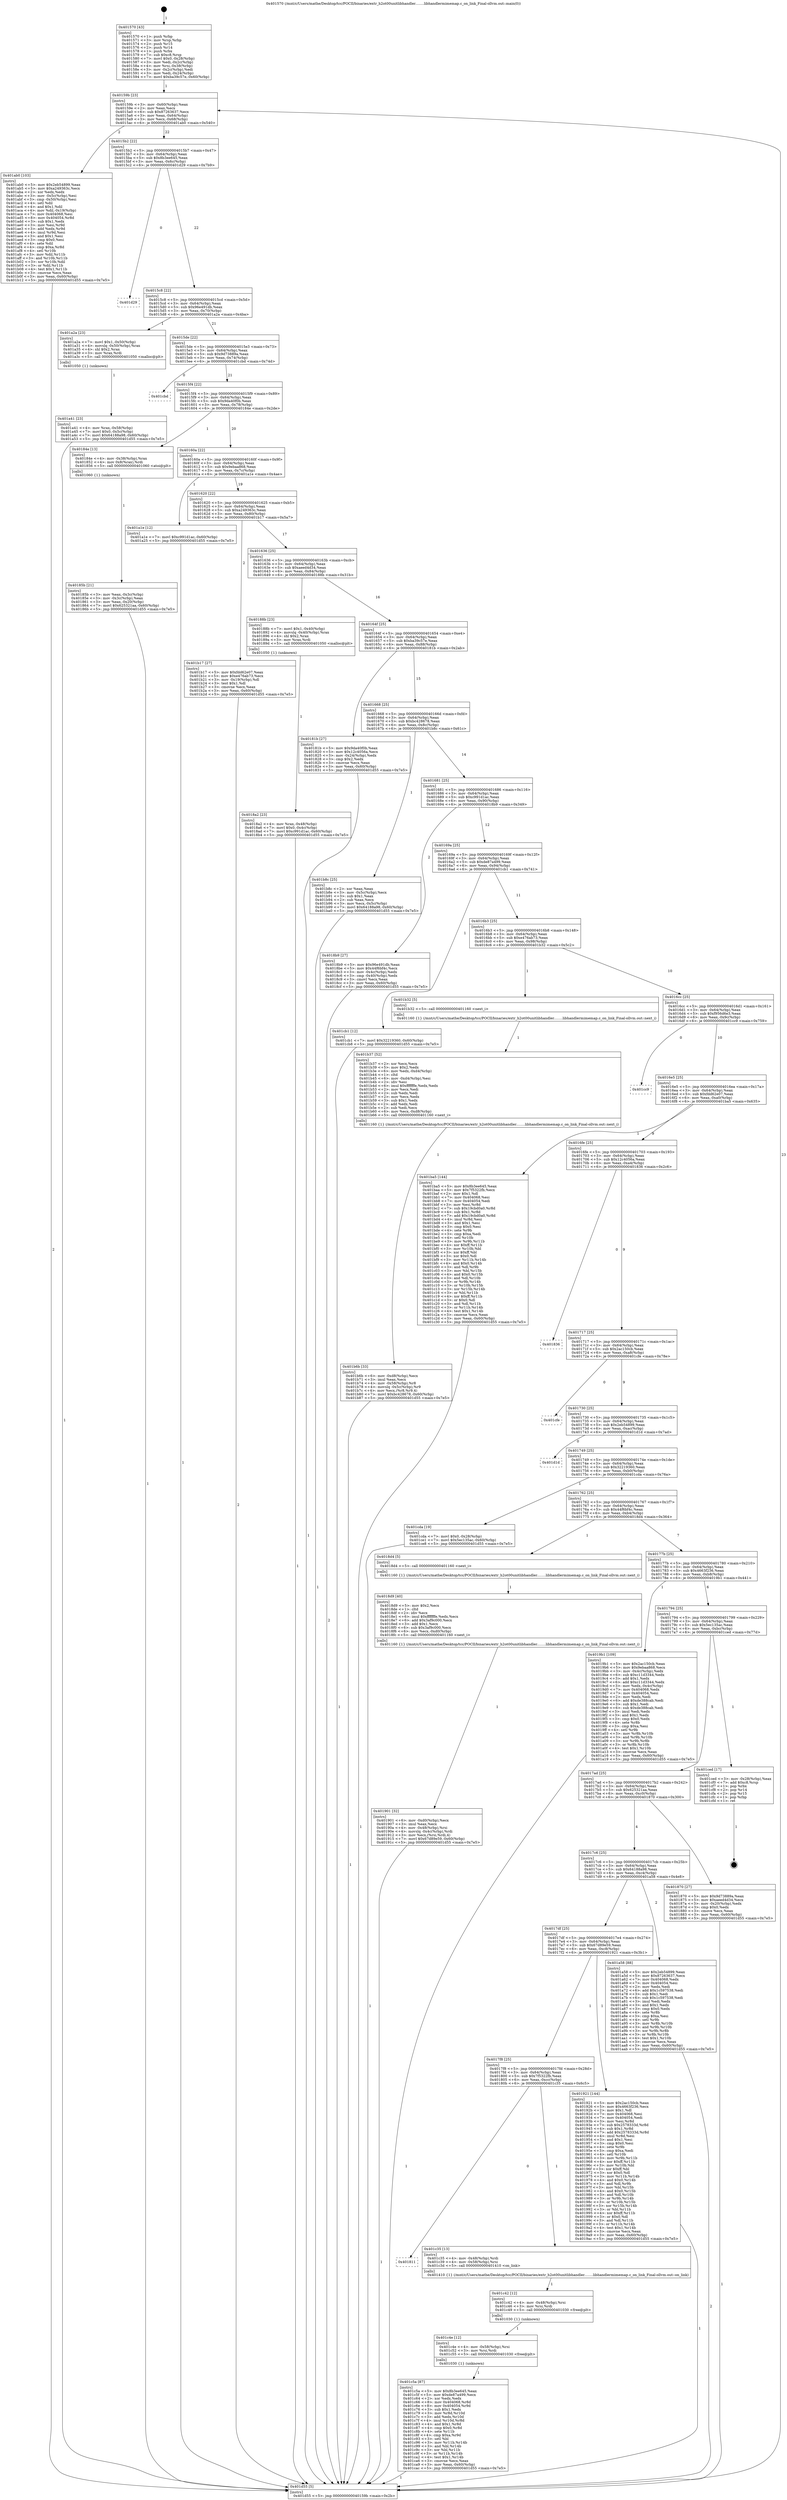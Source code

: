 digraph "0x401570" {
  label = "0x401570 (/mnt/c/Users/mathe/Desktop/tcc/POCII/binaries/extr_h2ot00unitlibhandler........libhandlermimemap.c_on_link_Final-ollvm.out::main(0))"
  labelloc = "t"
  node[shape=record]

  Entry [label="",width=0.3,height=0.3,shape=circle,fillcolor=black,style=filled]
  "0x40159b" [label="{
     0x40159b [23]\l
     | [instrs]\l
     &nbsp;&nbsp;0x40159b \<+3\>: mov -0x60(%rbp),%eax\l
     &nbsp;&nbsp;0x40159e \<+2\>: mov %eax,%ecx\l
     &nbsp;&nbsp;0x4015a0 \<+6\>: sub $0x87263637,%ecx\l
     &nbsp;&nbsp;0x4015a6 \<+3\>: mov %eax,-0x64(%rbp)\l
     &nbsp;&nbsp;0x4015a9 \<+3\>: mov %ecx,-0x68(%rbp)\l
     &nbsp;&nbsp;0x4015ac \<+6\>: je 0000000000401ab0 \<main+0x540\>\l
  }"]
  "0x401ab0" [label="{
     0x401ab0 [103]\l
     | [instrs]\l
     &nbsp;&nbsp;0x401ab0 \<+5\>: mov $0x2eb54899,%eax\l
     &nbsp;&nbsp;0x401ab5 \<+5\>: mov $0xa249363c,%ecx\l
     &nbsp;&nbsp;0x401aba \<+2\>: xor %edx,%edx\l
     &nbsp;&nbsp;0x401abc \<+3\>: mov -0x5c(%rbp),%esi\l
     &nbsp;&nbsp;0x401abf \<+3\>: cmp -0x50(%rbp),%esi\l
     &nbsp;&nbsp;0x401ac2 \<+4\>: setl %dil\l
     &nbsp;&nbsp;0x401ac6 \<+4\>: and $0x1,%dil\l
     &nbsp;&nbsp;0x401aca \<+4\>: mov %dil,-0x19(%rbp)\l
     &nbsp;&nbsp;0x401ace \<+7\>: mov 0x404068,%esi\l
     &nbsp;&nbsp;0x401ad5 \<+8\>: mov 0x404054,%r8d\l
     &nbsp;&nbsp;0x401add \<+3\>: sub $0x1,%edx\l
     &nbsp;&nbsp;0x401ae0 \<+3\>: mov %esi,%r9d\l
     &nbsp;&nbsp;0x401ae3 \<+3\>: add %edx,%r9d\l
     &nbsp;&nbsp;0x401ae6 \<+4\>: imul %r9d,%esi\l
     &nbsp;&nbsp;0x401aea \<+3\>: and $0x1,%esi\l
     &nbsp;&nbsp;0x401aed \<+3\>: cmp $0x0,%esi\l
     &nbsp;&nbsp;0x401af0 \<+4\>: sete %dil\l
     &nbsp;&nbsp;0x401af4 \<+4\>: cmp $0xa,%r8d\l
     &nbsp;&nbsp;0x401af8 \<+4\>: setl %r10b\l
     &nbsp;&nbsp;0x401afc \<+3\>: mov %dil,%r11b\l
     &nbsp;&nbsp;0x401aff \<+3\>: and %r10b,%r11b\l
     &nbsp;&nbsp;0x401b02 \<+3\>: xor %r10b,%dil\l
     &nbsp;&nbsp;0x401b05 \<+3\>: or %dil,%r11b\l
     &nbsp;&nbsp;0x401b08 \<+4\>: test $0x1,%r11b\l
     &nbsp;&nbsp;0x401b0c \<+3\>: cmovne %ecx,%eax\l
     &nbsp;&nbsp;0x401b0f \<+3\>: mov %eax,-0x60(%rbp)\l
     &nbsp;&nbsp;0x401b12 \<+5\>: jmp 0000000000401d55 \<main+0x7e5\>\l
  }"]
  "0x4015b2" [label="{
     0x4015b2 [22]\l
     | [instrs]\l
     &nbsp;&nbsp;0x4015b2 \<+5\>: jmp 00000000004015b7 \<main+0x47\>\l
     &nbsp;&nbsp;0x4015b7 \<+3\>: mov -0x64(%rbp),%eax\l
     &nbsp;&nbsp;0x4015ba \<+5\>: sub $0x8b3ee645,%eax\l
     &nbsp;&nbsp;0x4015bf \<+3\>: mov %eax,-0x6c(%rbp)\l
     &nbsp;&nbsp;0x4015c2 \<+6\>: je 0000000000401d29 \<main+0x7b9\>\l
  }"]
  Exit [label="",width=0.3,height=0.3,shape=circle,fillcolor=black,style=filled,peripheries=2]
  "0x401d29" [label="{
     0x401d29\l
  }", style=dashed]
  "0x4015c8" [label="{
     0x4015c8 [22]\l
     | [instrs]\l
     &nbsp;&nbsp;0x4015c8 \<+5\>: jmp 00000000004015cd \<main+0x5d\>\l
     &nbsp;&nbsp;0x4015cd \<+3\>: mov -0x64(%rbp),%eax\l
     &nbsp;&nbsp;0x4015d0 \<+5\>: sub $0x96e491db,%eax\l
     &nbsp;&nbsp;0x4015d5 \<+3\>: mov %eax,-0x70(%rbp)\l
     &nbsp;&nbsp;0x4015d8 \<+6\>: je 0000000000401a2a \<main+0x4ba\>\l
  }"]
  "0x401c5a" [label="{
     0x401c5a [87]\l
     | [instrs]\l
     &nbsp;&nbsp;0x401c5a \<+5\>: mov $0x8b3ee645,%eax\l
     &nbsp;&nbsp;0x401c5f \<+5\>: mov $0xde87a499,%ecx\l
     &nbsp;&nbsp;0x401c64 \<+2\>: xor %edx,%edx\l
     &nbsp;&nbsp;0x401c66 \<+8\>: mov 0x404068,%r8d\l
     &nbsp;&nbsp;0x401c6e \<+8\>: mov 0x404054,%r9d\l
     &nbsp;&nbsp;0x401c76 \<+3\>: sub $0x1,%edx\l
     &nbsp;&nbsp;0x401c79 \<+3\>: mov %r8d,%r10d\l
     &nbsp;&nbsp;0x401c7c \<+3\>: add %edx,%r10d\l
     &nbsp;&nbsp;0x401c7f \<+4\>: imul %r10d,%r8d\l
     &nbsp;&nbsp;0x401c83 \<+4\>: and $0x1,%r8d\l
     &nbsp;&nbsp;0x401c87 \<+4\>: cmp $0x0,%r8d\l
     &nbsp;&nbsp;0x401c8b \<+4\>: sete %r11b\l
     &nbsp;&nbsp;0x401c8f \<+4\>: cmp $0xa,%r9d\l
     &nbsp;&nbsp;0x401c93 \<+3\>: setl %bl\l
     &nbsp;&nbsp;0x401c96 \<+3\>: mov %r11b,%r14b\l
     &nbsp;&nbsp;0x401c99 \<+3\>: and %bl,%r14b\l
     &nbsp;&nbsp;0x401c9c \<+3\>: xor %bl,%r11b\l
     &nbsp;&nbsp;0x401c9f \<+3\>: or %r11b,%r14b\l
     &nbsp;&nbsp;0x401ca2 \<+4\>: test $0x1,%r14b\l
     &nbsp;&nbsp;0x401ca6 \<+3\>: cmovne %ecx,%eax\l
     &nbsp;&nbsp;0x401ca9 \<+3\>: mov %eax,-0x60(%rbp)\l
     &nbsp;&nbsp;0x401cac \<+5\>: jmp 0000000000401d55 \<main+0x7e5\>\l
  }"]
  "0x401a2a" [label="{
     0x401a2a [23]\l
     | [instrs]\l
     &nbsp;&nbsp;0x401a2a \<+7\>: movl $0x1,-0x50(%rbp)\l
     &nbsp;&nbsp;0x401a31 \<+4\>: movslq -0x50(%rbp),%rax\l
     &nbsp;&nbsp;0x401a35 \<+4\>: shl $0x2,%rax\l
     &nbsp;&nbsp;0x401a39 \<+3\>: mov %rax,%rdi\l
     &nbsp;&nbsp;0x401a3c \<+5\>: call 0000000000401050 \<malloc@plt\>\l
     | [calls]\l
     &nbsp;&nbsp;0x401050 \{1\} (unknown)\l
  }"]
  "0x4015de" [label="{
     0x4015de [22]\l
     | [instrs]\l
     &nbsp;&nbsp;0x4015de \<+5\>: jmp 00000000004015e3 \<main+0x73\>\l
     &nbsp;&nbsp;0x4015e3 \<+3\>: mov -0x64(%rbp),%eax\l
     &nbsp;&nbsp;0x4015e6 \<+5\>: sub $0x9d73889a,%eax\l
     &nbsp;&nbsp;0x4015eb \<+3\>: mov %eax,-0x74(%rbp)\l
     &nbsp;&nbsp;0x4015ee \<+6\>: je 0000000000401cbd \<main+0x74d\>\l
  }"]
  "0x401c4e" [label="{
     0x401c4e [12]\l
     | [instrs]\l
     &nbsp;&nbsp;0x401c4e \<+4\>: mov -0x58(%rbp),%rsi\l
     &nbsp;&nbsp;0x401c52 \<+3\>: mov %rsi,%rdi\l
     &nbsp;&nbsp;0x401c55 \<+5\>: call 0000000000401030 \<free@plt\>\l
     | [calls]\l
     &nbsp;&nbsp;0x401030 \{1\} (unknown)\l
  }"]
  "0x401cbd" [label="{
     0x401cbd\l
  }", style=dashed]
  "0x4015f4" [label="{
     0x4015f4 [22]\l
     | [instrs]\l
     &nbsp;&nbsp;0x4015f4 \<+5\>: jmp 00000000004015f9 \<main+0x89\>\l
     &nbsp;&nbsp;0x4015f9 \<+3\>: mov -0x64(%rbp),%eax\l
     &nbsp;&nbsp;0x4015fc \<+5\>: sub $0x9da40f0b,%eax\l
     &nbsp;&nbsp;0x401601 \<+3\>: mov %eax,-0x78(%rbp)\l
     &nbsp;&nbsp;0x401604 \<+6\>: je 000000000040184e \<main+0x2de\>\l
  }"]
  "0x401c42" [label="{
     0x401c42 [12]\l
     | [instrs]\l
     &nbsp;&nbsp;0x401c42 \<+4\>: mov -0x48(%rbp),%rsi\l
     &nbsp;&nbsp;0x401c46 \<+3\>: mov %rsi,%rdi\l
     &nbsp;&nbsp;0x401c49 \<+5\>: call 0000000000401030 \<free@plt\>\l
     | [calls]\l
     &nbsp;&nbsp;0x401030 \{1\} (unknown)\l
  }"]
  "0x40184e" [label="{
     0x40184e [13]\l
     | [instrs]\l
     &nbsp;&nbsp;0x40184e \<+4\>: mov -0x38(%rbp),%rax\l
     &nbsp;&nbsp;0x401852 \<+4\>: mov 0x8(%rax),%rdi\l
     &nbsp;&nbsp;0x401856 \<+5\>: call 0000000000401060 \<atoi@plt\>\l
     | [calls]\l
     &nbsp;&nbsp;0x401060 \{1\} (unknown)\l
  }"]
  "0x40160a" [label="{
     0x40160a [22]\l
     | [instrs]\l
     &nbsp;&nbsp;0x40160a \<+5\>: jmp 000000000040160f \<main+0x9f\>\l
     &nbsp;&nbsp;0x40160f \<+3\>: mov -0x64(%rbp),%eax\l
     &nbsp;&nbsp;0x401612 \<+5\>: sub $0x9ebaa868,%eax\l
     &nbsp;&nbsp;0x401617 \<+3\>: mov %eax,-0x7c(%rbp)\l
     &nbsp;&nbsp;0x40161a \<+6\>: je 0000000000401a1e \<main+0x4ae\>\l
  }"]
  "0x401811" [label="{
     0x401811\l
  }", style=dashed]
  "0x401a1e" [label="{
     0x401a1e [12]\l
     | [instrs]\l
     &nbsp;&nbsp;0x401a1e \<+7\>: movl $0xc991d1ac,-0x60(%rbp)\l
     &nbsp;&nbsp;0x401a25 \<+5\>: jmp 0000000000401d55 \<main+0x7e5\>\l
  }"]
  "0x401620" [label="{
     0x401620 [22]\l
     | [instrs]\l
     &nbsp;&nbsp;0x401620 \<+5\>: jmp 0000000000401625 \<main+0xb5\>\l
     &nbsp;&nbsp;0x401625 \<+3\>: mov -0x64(%rbp),%eax\l
     &nbsp;&nbsp;0x401628 \<+5\>: sub $0xa249363c,%eax\l
     &nbsp;&nbsp;0x40162d \<+3\>: mov %eax,-0x80(%rbp)\l
     &nbsp;&nbsp;0x401630 \<+6\>: je 0000000000401b17 \<main+0x5a7\>\l
  }"]
  "0x401c35" [label="{
     0x401c35 [13]\l
     | [instrs]\l
     &nbsp;&nbsp;0x401c35 \<+4\>: mov -0x48(%rbp),%rdi\l
     &nbsp;&nbsp;0x401c39 \<+4\>: mov -0x58(%rbp),%rsi\l
     &nbsp;&nbsp;0x401c3d \<+5\>: call 0000000000401410 \<on_link\>\l
     | [calls]\l
     &nbsp;&nbsp;0x401410 \{1\} (/mnt/c/Users/mathe/Desktop/tcc/POCII/binaries/extr_h2ot00unitlibhandler........libhandlermimemap.c_on_link_Final-ollvm.out::on_link)\l
  }"]
  "0x401b17" [label="{
     0x401b17 [27]\l
     | [instrs]\l
     &nbsp;&nbsp;0x401b17 \<+5\>: mov $0xfdd62e07,%eax\l
     &nbsp;&nbsp;0x401b1c \<+5\>: mov $0xe476ab73,%ecx\l
     &nbsp;&nbsp;0x401b21 \<+3\>: mov -0x19(%rbp),%dl\l
     &nbsp;&nbsp;0x401b24 \<+3\>: test $0x1,%dl\l
     &nbsp;&nbsp;0x401b27 \<+3\>: cmovne %ecx,%eax\l
     &nbsp;&nbsp;0x401b2a \<+3\>: mov %eax,-0x60(%rbp)\l
     &nbsp;&nbsp;0x401b2d \<+5\>: jmp 0000000000401d55 \<main+0x7e5\>\l
  }"]
  "0x401636" [label="{
     0x401636 [25]\l
     | [instrs]\l
     &nbsp;&nbsp;0x401636 \<+5\>: jmp 000000000040163b \<main+0xcb\>\l
     &nbsp;&nbsp;0x40163b \<+3\>: mov -0x64(%rbp),%eax\l
     &nbsp;&nbsp;0x40163e \<+5\>: sub $0xaeed4d34,%eax\l
     &nbsp;&nbsp;0x401643 \<+6\>: mov %eax,-0x84(%rbp)\l
     &nbsp;&nbsp;0x401649 \<+6\>: je 000000000040188b \<main+0x31b\>\l
  }"]
  "0x401b6b" [label="{
     0x401b6b [33]\l
     | [instrs]\l
     &nbsp;&nbsp;0x401b6b \<+6\>: mov -0xd8(%rbp),%ecx\l
     &nbsp;&nbsp;0x401b71 \<+3\>: imul %eax,%ecx\l
     &nbsp;&nbsp;0x401b74 \<+4\>: mov -0x58(%rbp),%r8\l
     &nbsp;&nbsp;0x401b78 \<+4\>: movslq -0x5c(%rbp),%r9\l
     &nbsp;&nbsp;0x401b7c \<+4\>: mov %ecx,(%r8,%r9,4)\l
     &nbsp;&nbsp;0x401b80 \<+7\>: movl $0xbc428678,-0x60(%rbp)\l
     &nbsp;&nbsp;0x401b87 \<+5\>: jmp 0000000000401d55 \<main+0x7e5\>\l
  }"]
  "0x40188b" [label="{
     0x40188b [23]\l
     | [instrs]\l
     &nbsp;&nbsp;0x40188b \<+7\>: movl $0x1,-0x40(%rbp)\l
     &nbsp;&nbsp;0x401892 \<+4\>: movslq -0x40(%rbp),%rax\l
     &nbsp;&nbsp;0x401896 \<+4\>: shl $0x2,%rax\l
     &nbsp;&nbsp;0x40189a \<+3\>: mov %rax,%rdi\l
     &nbsp;&nbsp;0x40189d \<+5\>: call 0000000000401050 \<malloc@plt\>\l
     | [calls]\l
     &nbsp;&nbsp;0x401050 \{1\} (unknown)\l
  }"]
  "0x40164f" [label="{
     0x40164f [25]\l
     | [instrs]\l
     &nbsp;&nbsp;0x40164f \<+5\>: jmp 0000000000401654 \<main+0xe4\>\l
     &nbsp;&nbsp;0x401654 \<+3\>: mov -0x64(%rbp),%eax\l
     &nbsp;&nbsp;0x401657 \<+5\>: sub $0xba39c57e,%eax\l
     &nbsp;&nbsp;0x40165c \<+6\>: mov %eax,-0x88(%rbp)\l
     &nbsp;&nbsp;0x401662 \<+6\>: je 000000000040181b \<main+0x2ab\>\l
  }"]
  "0x401b37" [label="{
     0x401b37 [52]\l
     | [instrs]\l
     &nbsp;&nbsp;0x401b37 \<+2\>: xor %ecx,%ecx\l
     &nbsp;&nbsp;0x401b39 \<+5\>: mov $0x2,%edx\l
     &nbsp;&nbsp;0x401b3e \<+6\>: mov %edx,-0xd4(%rbp)\l
     &nbsp;&nbsp;0x401b44 \<+1\>: cltd\l
     &nbsp;&nbsp;0x401b45 \<+6\>: mov -0xd4(%rbp),%esi\l
     &nbsp;&nbsp;0x401b4b \<+2\>: idiv %esi\l
     &nbsp;&nbsp;0x401b4d \<+6\>: imul $0xfffffffe,%edx,%edx\l
     &nbsp;&nbsp;0x401b53 \<+2\>: mov %ecx,%edi\l
     &nbsp;&nbsp;0x401b55 \<+2\>: sub %edx,%edi\l
     &nbsp;&nbsp;0x401b57 \<+2\>: mov %ecx,%edx\l
     &nbsp;&nbsp;0x401b59 \<+3\>: sub $0x1,%edx\l
     &nbsp;&nbsp;0x401b5c \<+2\>: add %edx,%edi\l
     &nbsp;&nbsp;0x401b5e \<+2\>: sub %edi,%ecx\l
     &nbsp;&nbsp;0x401b60 \<+6\>: mov %ecx,-0xd8(%rbp)\l
     &nbsp;&nbsp;0x401b66 \<+5\>: call 0000000000401160 \<next_i\>\l
     | [calls]\l
     &nbsp;&nbsp;0x401160 \{1\} (/mnt/c/Users/mathe/Desktop/tcc/POCII/binaries/extr_h2ot00unitlibhandler........libhandlermimemap.c_on_link_Final-ollvm.out::next_i)\l
  }"]
  "0x40181b" [label="{
     0x40181b [27]\l
     | [instrs]\l
     &nbsp;&nbsp;0x40181b \<+5\>: mov $0x9da40f0b,%eax\l
     &nbsp;&nbsp;0x401820 \<+5\>: mov $0x12c4056a,%ecx\l
     &nbsp;&nbsp;0x401825 \<+3\>: mov -0x24(%rbp),%edx\l
     &nbsp;&nbsp;0x401828 \<+3\>: cmp $0x2,%edx\l
     &nbsp;&nbsp;0x40182b \<+3\>: cmovne %ecx,%eax\l
     &nbsp;&nbsp;0x40182e \<+3\>: mov %eax,-0x60(%rbp)\l
     &nbsp;&nbsp;0x401831 \<+5\>: jmp 0000000000401d55 \<main+0x7e5\>\l
  }"]
  "0x401668" [label="{
     0x401668 [25]\l
     | [instrs]\l
     &nbsp;&nbsp;0x401668 \<+5\>: jmp 000000000040166d \<main+0xfd\>\l
     &nbsp;&nbsp;0x40166d \<+3\>: mov -0x64(%rbp),%eax\l
     &nbsp;&nbsp;0x401670 \<+5\>: sub $0xbc428678,%eax\l
     &nbsp;&nbsp;0x401675 \<+6\>: mov %eax,-0x8c(%rbp)\l
     &nbsp;&nbsp;0x40167b \<+6\>: je 0000000000401b8c \<main+0x61c\>\l
  }"]
  "0x401d55" [label="{
     0x401d55 [5]\l
     | [instrs]\l
     &nbsp;&nbsp;0x401d55 \<+5\>: jmp 000000000040159b \<main+0x2b\>\l
  }"]
  "0x401570" [label="{
     0x401570 [43]\l
     | [instrs]\l
     &nbsp;&nbsp;0x401570 \<+1\>: push %rbp\l
     &nbsp;&nbsp;0x401571 \<+3\>: mov %rsp,%rbp\l
     &nbsp;&nbsp;0x401574 \<+2\>: push %r15\l
     &nbsp;&nbsp;0x401576 \<+2\>: push %r14\l
     &nbsp;&nbsp;0x401578 \<+1\>: push %rbx\l
     &nbsp;&nbsp;0x401579 \<+7\>: sub $0xc8,%rsp\l
     &nbsp;&nbsp;0x401580 \<+7\>: movl $0x0,-0x28(%rbp)\l
     &nbsp;&nbsp;0x401587 \<+3\>: mov %edi,-0x2c(%rbp)\l
     &nbsp;&nbsp;0x40158a \<+4\>: mov %rsi,-0x38(%rbp)\l
     &nbsp;&nbsp;0x40158e \<+3\>: mov -0x2c(%rbp),%edi\l
     &nbsp;&nbsp;0x401591 \<+3\>: mov %edi,-0x24(%rbp)\l
     &nbsp;&nbsp;0x401594 \<+7\>: movl $0xba39c57e,-0x60(%rbp)\l
  }"]
  "0x40185b" [label="{
     0x40185b [21]\l
     | [instrs]\l
     &nbsp;&nbsp;0x40185b \<+3\>: mov %eax,-0x3c(%rbp)\l
     &nbsp;&nbsp;0x40185e \<+3\>: mov -0x3c(%rbp),%eax\l
     &nbsp;&nbsp;0x401861 \<+3\>: mov %eax,-0x20(%rbp)\l
     &nbsp;&nbsp;0x401864 \<+7\>: movl $0x625321aa,-0x60(%rbp)\l
     &nbsp;&nbsp;0x40186b \<+5\>: jmp 0000000000401d55 \<main+0x7e5\>\l
  }"]
  "0x401a41" [label="{
     0x401a41 [23]\l
     | [instrs]\l
     &nbsp;&nbsp;0x401a41 \<+4\>: mov %rax,-0x58(%rbp)\l
     &nbsp;&nbsp;0x401a45 \<+7\>: movl $0x0,-0x5c(%rbp)\l
     &nbsp;&nbsp;0x401a4c \<+7\>: movl $0x64188a98,-0x60(%rbp)\l
     &nbsp;&nbsp;0x401a53 \<+5\>: jmp 0000000000401d55 \<main+0x7e5\>\l
  }"]
  "0x401b8c" [label="{
     0x401b8c [25]\l
     | [instrs]\l
     &nbsp;&nbsp;0x401b8c \<+2\>: xor %eax,%eax\l
     &nbsp;&nbsp;0x401b8e \<+3\>: mov -0x5c(%rbp),%ecx\l
     &nbsp;&nbsp;0x401b91 \<+3\>: sub $0x1,%eax\l
     &nbsp;&nbsp;0x401b94 \<+2\>: sub %eax,%ecx\l
     &nbsp;&nbsp;0x401b96 \<+3\>: mov %ecx,-0x5c(%rbp)\l
     &nbsp;&nbsp;0x401b99 \<+7\>: movl $0x64188a98,-0x60(%rbp)\l
     &nbsp;&nbsp;0x401ba0 \<+5\>: jmp 0000000000401d55 \<main+0x7e5\>\l
  }"]
  "0x401681" [label="{
     0x401681 [25]\l
     | [instrs]\l
     &nbsp;&nbsp;0x401681 \<+5\>: jmp 0000000000401686 \<main+0x116\>\l
     &nbsp;&nbsp;0x401686 \<+3\>: mov -0x64(%rbp),%eax\l
     &nbsp;&nbsp;0x401689 \<+5\>: sub $0xc991d1ac,%eax\l
     &nbsp;&nbsp;0x40168e \<+6\>: mov %eax,-0x90(%rbp)\l
     &nbsp;&nbsp;0x401694 \<+6\>: je 00000000004018b9 \<main+0x349\>\l
  }"]
  "0x4017f8" [label="{
     0x4017f8 [25]\l
     | [instrs]\l
     &nbsp;&nbsp;0x4017f8 \<+5\>: jmp 00000000004017fd \<main+0x28d\>\l
     &nbsp;&nbsp;0x4017fd \<+3\>: mov -0x64(%rbp),%eax\l
     &nbsp;&nbsp;0x401800 \<+5\>: sub $0x7f5322fb,%eax\l
     &nbsp;&nbsp;0x401805 \<+6\>: mov %eax,-0xcc(%rbp)\l
     &nbsp;&nbsp;0x40180b \<+6\>: je 0000000000401c35 \<main+0x6c5\>\l
  }"]
  "0x4018b9" [label="{
     0x4018b9 [27]\l
     | [instrs]\l
     &nbsp;&nbsp;0x4018b9 \<+5\>: mov $0x96e491db,%eax\l
     &nbsp;&nbsp;0x4018be \<+5\>: mov $0x44f6bf4c,%ecx\l
     &nbsp;&nbsp;0x4018c3 \<+3\>: mov -0x4c(%rbp),%edx\l
     &nbsp;&nbsp;0x4018c6 \<+3\>: cmp -0x40(%rbp),%edx\l
     &nbsp;&nbsp;0x4018c9 \<+3\>: cmovl %ecx,%eax\l
     &nbsp;&nbsp;0x4018cc \<+3\>: mov %eax,-0x60(%rbp)\l
     &nbsp;&nbsp;0x4018cf \<+5\>: jmp 0000000000401d55 \<main+0x7e5\>\l
  }"]
  "0x40169a" [label="{
     0x40169a [25]\l
     | [instrs]\l
     &nbsp;&nbsp;0x40169a \<+5\>: jmp 000000000040169f \<main+0x12f\>\l
     &nbsp;&nbsp;0x40169f \<+3\>: mov -0x64(%rbp),%eax\l
     &nbsp;&nbsp;0x4016a2 \<+5\>: sub $0xde87a499,%eax\l
     &nbsp;&nbsp;0x4016a7 \<+6\>: mov %eax,-0x94(%rbp)\l
     &nbsp;&nbsp;0x4016ad \<+6\>: je 0000000000401cb1 \<main+0x741\>\l
  }"]
  "0x401921" [label="{
     0x401921 [144]\l
     | [instrs]\l
     &nbsp;&nbsp;0x401921 \<+5\>: mov $0x2ac150cb,%eax\l
     &nbsp;&nbsp;0x401926 \<+5\>: mov $0x4663f236,%ecx\l
     &nbsp;&nbsp;0x40192b \<+2\>: mov $0x1,%dl\l
     &nbsp;&nbsp;0x40192d \<+7\>: mov 0x404068,%esi\l
     &nbsp;&nbsp;0x401934 \<+7\>: mov 0x404054,%edi\l
     &nbsp;&nbsp;0x40193b \<+3\>: mov %esi,%r8d\l
     &nbsp;&nbsp;0x40193e \<+7\>: sub $0x2578333d,%r8d\l
     &nbsp;&nbsp;0x401945 \<+4\>: sub $0x1,%r8d\l
     &nbsp;&nbsp;0x401949 \<+7\>: add $0x2578333d,%r8d\l
     &nbsp;&nbsp;0x401950 \<+4\>: imul %r8d,%esi\l
     &nbsp;&nbsp;0x401954 \<+3\>: and $0x1,%esi\l
     &nbsp;&nbsp;0x401957 \<+3\>: cmp $0x0,%esi\l
     &nbsp;&nbsp;0x40195a \<+4\>: sete %r9b\l
     &nbsp;&nbsp;0x40195e \<+3\>: cmp $0xa,%edi\l
     &nbsp;&nbsp;0x401961 \<+4\>: setl %r10b\l
     &nbsp;&nbsp;0x401965 \<+3\>: mov %r9b,%r11b\l
     &nbsp;&nbsp;0x401968 \<+4\>: xor $0xff,%r11b\l
     &nbsp;&nbsp;0x40196c \<+3\>: mov %r10b,%bl\l
     &nbsp;&nbsp;0x40196f \<+3\>: xor $0xff,%bl\l
     &nbsp;&nbsp;0x401972 \<+3\>: xor $0x0,%dl\l
     &nbsp;&nbsp;0x401975 \<+3\>: mov %r11b,%r14b\l
     &nbsp;&nbsp;0x401978 \<+4\>: and $0x0,%r14b\l
     &nbsp;&nbsp;0x40197c \<+3\>: and %dl,%r9b\l
     &nbsp;&nbsp;0x40197f \<+3\>: mov %bl,%r15b\l
     &nbsp;&nbsp;0x401982 \<+4\>: and $0x0,%r15b\l
     &nbsp;&nbsp;0x401986 \<+3\>: and %dl,%r10b\l
     &nbsp;&nbsp;0x401989 \<+3\>: or %r9b,%r14b\l
     &nbsp;&nbsp;0x40198c \<+3\>: or %r10b,%r15b\l
     &nbsp;&nbsp;0x40198f \<+3\>: xor %r15b,%r14b\l
     &nbsp;&nbsp;0x401992 \<+3\>: or %bl,%r11b\l
     &nbsp;&nbsp;0x401995 \<+4\>: xor $0xff,%r11b\l
     &nbsp;&nbsp;0x401999 \<+3\>: or $0x0,%dl\l
     &nbsp;&nbsp;0x40199c \<+3\>: and %dl,%r11b\l
     &nbsp;&nbsp;0x40199f \<+3\>: or %r11b,%r14b\l
     &nbsp;&nbsp;0x4019a2 \<+4\>: test $0x1,%r14b\l
     &nbsp;&nbsp;0x4019a6 \<+3\>: cmovne %ecx,%eax\l
     &nbsp;&nbsp;0x4019a9 \<+3\>: mov %eax,-0x60(%rbp)\l
     &nbsp;&nbsp;0x4019ac \<+5\>: jmp 0000000000401d55 \<main+0x7e5\>\l
  }"]
  "0x401cb1" [label="{
     0x401cb1 [12]\l
     | [instrs]\l
     &nbsp;&nbsp;0x401cb1 \<+7\>: movl $0x32219360,-0x60(%rbp)\l
     &nbsp;&nbsp;0x401cb8 \<+5\>: jmp 0000000000401d55 \<main+0x7e5\>\l
  }"]
  "0x4016b3" [label="{
     0x4016b3 [25]\l
     | [instrs]\l
     &nbsp;&nbsp;0x4016b3 \<+5\>: jmp 00000000004016b8 \<main+0x148\>\l
     &nbsp;&nbsp;0x4016b8 \<+3\>: mov -0x64(%rbp),%eax\l
     &nbsp;&nbsp;0x4016bb \<+5\>: sub $0xe476ab73,%eax\l
     &nbsp;&nbsp;0x4016c0 \<+6\>: mov %eax,-0x98(%rbp)\l
     &nbsp;&nbsp;0x4016c6 \<+6\>: je 0000000000401b32 \<main+0x5c2\>\l
  }"]
  "0x4017df" [label="{
     0x4017df [25]\l
     | [instrs]\l
     &nbsp;&nbsp;0x4017df \<+5\>: jmp 00000000004017e4 \<main+0x274\>\l
     &nbsp;&nbsp;0x4017e4 \<+3\>: mov -0x64(%rbp),%eax\l
     &nbsp;&nbsp;0x4017e7 \<+5\>: sub $0x67d89e59,%eax\l
     &nbsp;&nbsp;0x4017ec \<+6\>: mov %eax,-0xc8(%rbp)\l
     &nbsp;&nbsp;0x4017f2 \<+6\>: je 0000000000401921 \<main+0x3b1\>\l
  }"]
  "0x401b32" [label="{
     0x401b32 [5]\l
     | [instrs]\l
     &nbsp;&nbsp;0x401b32 \<+5\>: call 0000000000401160 \<next_i\>\l
     | [calls]\l
     &nbsp;&nbsp;0x401160 \{1\} (/mnt/c/Users/mathe/Desktop/tcc/POCII/binaries/extr_h2ot00unitlibhandler........libhandlermimemap.c_on_link_Final-ollvm.out::next_i)\l
  }"]
  "0x4016cc" [label="{
     0x4016cc [25]\l
     | [instrs]\l
     &nbsp;&nbsp;0x4016cc \<+5\>: jmp 00000000004016d1 \<main+0x161\>\l
     &nbsp;&nbsp;0x4016d1 \<+3\>: mov -0x64(%rbp),%eax\l
     &nbsp;&nbsp;0x4016d4 \<+5\>: sub $0xf956d6e3,%eax\l
     &nbsp;&nbsp;0x4016d9 \<+6\>: mov %eax,-0x9c(%rbp)\l
     &nbsp;&nbsp;0x4016df \<+6\>: je 0000000000401cc9 \<main+0x759\>\l
  }"]
  "0x401a58" [label="{
     0x401a58 [88]\l
     | [instrs]\l
     &nbsp;&nbsp;0x401a58 \<+5\>: mov $0x2eb54899,%eax\l
     &nbsp;&nbsp;0x401a5d \<+5\>: mov $0x87263637,%ecx\l
     &nbsp;&nbsp;0x401a62 \<+7\>: mov 0x404068,%edx\l
     &nbsp;&nbsp;0x401a69 \<+7\>: mov 0x404054,%esi\l
     &nbsp;&nbsp;0x401a70 \<+2\>: mov %edx,%edi\l
     &nbsp;&nbsp;0x401a72 \<+6\>: add $0x1c597538,%edi\l
     &nbsp;&nbsp;0x401a78 \<+3\>: sub $0x1,%edi\l
     &nbsp;&nbsp;0x401a7b \<+6\>: sub $0x1c597538,%edi\l
     &nbsp;&nbsp;0x401a81 \<+3\>: imul %edi,%edx\l
     &nbsp;&nbsp;0x401a84 \<+3\>: and $0x1,%edx\l
     &nbsp;&nbsp;0x401a87 \<+3\>: cmp $0x0,%edx\l
     &nbsp;&nbsp;0x401a8a \<+4\>: sete %r8b\l
     &nbsp;&nbsp;0x401a8e \<+3\>: cmp $0xa,%esi\l
     &nbsp;&nbsp;0x401a91 \<+4\>: setl %r9b\l
     &nbsp;&nbsp;0x401a95 \<+3\>: mov %r8b,%r10b\l
     &nbsp;&nbsp;0x401a98 \<+3\>: and %r9b,%r10b\l
     &nbsp;&nbsp;0x401a9b \<+3\>: xor %r9b,%r8b\l
     &nbsp;&nbsp;0x401a9e \<+3\>: or %r8b,%r10b\l
     &nbsp;&nbsp;0x401aa1 \<+4\>: test $0x1,%r10b\l
     &nbsp;&nbsp;0x401aa5 \<+3\>: cmovne %ecx,%eax\l
     &nbsp;&nbsp;0x401aa8 \<+3\>: mov %eax,-0x60(%rbp)\l
     &nbsp;&nbsp;0x401aab \<+5\>: jmp 0000000000401d55 \<main+0x7e5\>\l
  }"]
  "0x401cc9" [label="{
     0x401cc9\l
  }", style=dashed]
  "0x4016e5" [label="{
     0x4016e5 [25]\l
     | [instrs]\l
     &nbsp;&nbsp;0x4016e5 \<+5\>: jmp 00000000004016ea \<main+0x17a\>\l
     &nbsp;&nbsp;0x4016ea \<+3\>: mov -0x64(%rbp),%eax\l
     &nbsp;&nbsp;0x4016ed \<+5\>: sub $0xfdd62e07,%eax\l
     &nbsp;&nbsp;0x4016f2 \<+6\>: mov %eax,-0xa0(%rbp)\l
     &nbsp;&nbsp;0x4016f8 \<+6\>: je 0000000000401ba5 \<main+0x635\>\l
  }"]
  "0x401901" [label="{
     0x401901 [32]\l
     | [instrs]\l
     &nbsp;&nbsp;0x401901 \<+6\>: mov -0xd0(%rbp),%ecx\l
     &nbsp;&nbsp;0x401907 \<+3\>: imul %eax,%ecx\l
     &nbsp;&nbsp;0x40190a \<+4\>: mov -0x48(%rbp),%rsi\l
     &nbsp;&nbsp;0x40190e \<+4\>: movslq -0x4c(%rbp),%rdi\l
     &nbsp;&nbsp;0x401912 \<+3\>: mov %ecx,(%rsi,%rdi,4)\l
     &nbsp;&nbsp;0x401915 \<+7\>: movl $0x67d89e59,-0x60(%rbp)\l
     &nbsp;&nbsp;0x40191c \<+5\>: jmp 0000000000401d55 \<main+0x7e5\>\l
  }"]
  "0x401ba5" [label="{
     0x401ba5 [144]\l
     | [instrs]\l
     &nbsp;&nbsp;0x401ba5 \<+5\>: mov $0x8b3ee645,%eax\l
     &nbsp;&nbsp;0x401baa \<+5\>: mov $0x7f5322fb,%ecx\l
     &nbsp;&nbsp;0x401baf \<+2\>: mov $0x1,%dl\l
     &nbsp;&nbsp;0x401bb1 \<+7\>: mov 0x404068,%esi\l
     &nbsp;&nbsp;0x401bb8 \<+7\>: mov 0x404054,%edi\l
     &nbsp;&nbsp;0x401bbf \<+3\>: mov %esi,%r8d\l
     &nbsp;&nbsp;0x401bc2 \<+7\>: sub $0x19cbd0a0,%r8d\l
     &nbsp;&nbsp;0x401bc9 \<+4\>: sub $0x1,%r8d\l
     &nbsp;&nbsp;0x401bcd \<+7\>: add $0x19cbd0a0,%r8d\l
     &nbsp;&nbsp;0x401bd4 \<+4\>: imul %r8d,%esi\l
     &nbsp;&nbsp;0x401bd8 \<+3\>: and $0x1,%esi\l
     &nbsp;&nbsp;0x401bdb \<+3\>: cmp $0x0,%esi\l
     &nbsp;&nbsp;0x401bde \<+4\>: sete %r9b\l
     &nbsp;&nbsp;0x401be2 \<+3\>: cmp $0xa,%edi\l
     &nbsp;&nbsp;0x401be5 \<+4\>: setl %r10b\l
     &nbsp;&nbsp;0x401be9 \<+3\>: mov %r9b,%r11b\l
     &nbsp;&nbsp;0x401bec \<+4\>: xor $0xff,%r11b\l
     &nbsp;&nbsp;0x401bf0 \<+3\>: mov %r10b,%bl\l
     &nbsp;&nbsp;0x401bf3 \<+3\>: xor $0xff,%bl\l
     &nbsp;&nbsp;0x401bf6 \<+3\>: xor $0x0,%dl\l
     &nbsp;&nbsp;0x401bf9 \<+3\>: mov %r11b,%r14b\l
     &nbsp;&nbsp;0x401bfc \<+4\>: and $0x0,%r14b\l
     &nbsp;&nbsp;0x401c00 \<+3\>: and %dl,%r9b\l
     &nbsp;&nbsp;0x401c03 \<+3\>: mov %bl,%r15b\l
     &nbsp;&nbsp;0x401c06 \<+4\>: and $0x0,%r15b\l
     &nbsp;&nbsp;0x401c0a \<+3\>: and %dl,%r10b\l
     &nbsp;&nbsp;0x401c0d \<+3\>: or %r9b,%r14b\l
     &nbsp;&nbsp;0x401c10 \<+3\>: or %r10b,%r15b\l
     &nbsp;&nbsp;0x401c13 \<+3\>: xor %r15b,%r14b\l
     &nbsp;&nbsp;0x401c16 \<+3\>: or %bl,%r11b\l
     &nbsp;&nbsp;0x401c19 \<+4\>: xor $0xff,%r11b\l
     &nbsp;&nbsp;0x401c1d \<+3\>: or $0x0,%dl\l
     &nbsp;&nbsp;0x401c20 \<+3\>: and %dl,%r11b\l
     &nbsp;&nbsp;0x401c23 \<+3\>: or %r11b,%r14b\l
     &nbsp;&nbsp;0x401c26 \<+4\>: test $0x1,%r14b\l
     &nbsp;&nbsp;0x401c2a \<+3\>: cmovne %ecx,%eax\l
     &nbsp;&nbsp;0x401c2d \<+3\>: mov %eax,-0x60(%rbp)\l
     &nbsp;&nbsp;0x401c30 \<+5\>: jmp 0000000000401d55 \<main+0x7e5\>\l
  }"]
  "0x4016fe" [label="{
     0x4016fe [25]\l
     | [instrs]\l
     &nbsp;&nbsp;0x4016fe \<+5\>: jmp 0000000000401703 \<main+0x193\>\l
     &nbsp;&nbsp;0x401703 \<+3\>: mov -0x64(%rbp),%eax\l
     &nbsp;&nbsp;0x401706 \<+5\>: sub $0x12c4056a,%eax\l
     &nbsp;&nbsp;0x40170b \<+6\>: mov %eax,-0xa4(%rbp)\l
     &nbsp;&nbsp;0x401711 \<+6\>: je 0000000000401836 \<main+0x2c6\>\l
  }"]
  "0x4018d9" [label="{
     0x4018d9 [40]\l
     | [instrs]\l
     &nbsp;&nbsp;0x4018d9 \<+5\>: mov $0x2,%ecx\l
     &nbsp;&nbsp;0x4018de \<+1\>: cltd\l
     &nbsp;&nbsp;0x4018df \<+2\>: idiv %ecx\l
     &nbsp;&nbsp;0x4018e1 \<+6\>: imul $0xfffffffe,%edx,%ecx\l
     &nbsp;&nbsp;0x4018e7 \<+6\>: add $0x3af9c000,%ecx\l
     &nbsp;&nbsp;0x4018ed \<+3\>: add $0x1,%ecx\l
     &nbsp;&nbsp;0x4018f0 \<+6\>: sub $0x3af9c000,%ecx\l
     &nbsp;&nbsp;0x4018f6 \<+6\>: mov %ecx,-0xd0(%rbp)\l
     &nbsp;&nbsp;0x4018fc \<+5\>: call 0000000000401160 \<next_i\>\l
     | [calls]\l
     &nbsp;&nbsp;0x401160 \{1\} (/mnt/c/Users/mathe/Desktop/tcc/POCII/binaries/extr_h2ot00unitlibhandler........libhandlermimemap.c_on_link_Final-ollvm.out::next_i)\l
  }"]
  "0x401836" [label="{
     0x401836\l
  }", style=dashed]
  "0x401717" [label="{
     0x401717 [25]\l
     | [instrs]\l
     &nbsp;&nbsp;0x401717 \<+5\>: jmp 000000000040171c \<main+0x1ac\>\l
     &nbsp;&nbsp;0x40171c \<+3\>: mov -0x64(%rbp),%eax\l
     &nbsp;&nbsp;0x40171f \<+5\>: sub $0x2ac150cb,%eax\l
     &nbsp;&nbsp;0x401724 \<+6\>: mov %eax,-0xa8(%rbp)\l
     &nbsp;&nbsp;0x40172a \<+6\>: je 0000000000401cfe \<main+0x78e\>\l
  }"]
  "0x4018a2" [label="{
     0x4018a2 [23]\l
     | [instrs]\l
     &nbsp;&nbsp;0x4018a2 \<+4\>: mov %rax,-0x48(%rbp)\l
     &nbsp;&nbsp;0x4018a6 \<+7\>: movl $0x0,-0x4c(%rbp)\l
     &nbsp;&nbsp;0x4018ad \<+7\>: movl $0xc991d1ac,-0x60(%rbp)\l
     &nbsp;&nbsp;0x4018b4 \<+5\>: jmp 0000000000401d55 \<main+0x7e5\>\l
  }"]
  "0x401cfe" [label="{
     0x401cfe\l
  }", style=dashed]
  "0x401730" [label="{
     0x401730 [25]\l
     | [instrs]\l
     &nbsp;&nbsp;0x401730 \<+5\>: jmp 0000000000401735 \<main+0x1c5\>\l
     &nbsp;&nbsp;0x401735 \<+3\>: mov -0x64(%rbp),%eax\l
     &nbsp;&nbsp;0x401738 \<+5\>: sub $0x2eb54899,%eax\l
     &nbsp;&nbsp;0x40173d \<+6\>: mov %eax,-0xac(%rbp)\l
     &nbsp;&nbsp;0x401743 \<+6\>: je 0000000000401d1d \<main+0x7ad\>\l
  }"]
  "0x4017c6" [label="{
     0x4017c6 [25]\l
     | [instrs]\l
     &nbsp;&nbsp;0x4017c6 \<+5\>: jmp 00000000004017cb \<main+0x25b\>\l
     &nbsp;&nbsp;0x4017cb \<+3\>: mov -0x64(%rbp),%eax\l
     &nbsp;&nbsp;0x4017ce \<+5\>: sub $0x64188a98,%eax\l
     &nbsp;&nbsp;0x4017d3 \<+6\>: mov %eax,-0xc4(%rbp)\l
     &nbsp;&nbsp;0x4017d9 \<+6\>: je 0000000000401a58 \<main+0x4e8\>\l
  }"]
  "0x401d1d" [label="{
     0x401d1d\l
  }", style=dashed]
  "0x401749" [label="{
     0x401749 [25]\l
     | [instrs]\l
     &nbsp;&nbsp;0x401749 \<+5\>: jmp 000000000040174e \<main+0x1de\>\l
     &nbsp;&nbsp;0x40174e \<+3\>: mov -0x64(%rbp),%eax\l
     &nbsp;&nbsp;0x401751 \<+5\>: sub $0x32219360,%eax\l
     &nbsp;&nbsp;0x401756 \<+6\>: mov %eax,-0xb0(%rbp)\l
     &nbsp;&nbsp;0x40175c \<+6\>: je 0000000000401cda \<main+0x76a\>\l
  }"]
  "0x401870" [label="{
     0x401870 [27]\l
     | [instrs]\l
     &nbsp;&nbsp;0x401870 \<+5\>: mov $0x9d73889a,%eax\l
     &nbsp;&nbsp;0x401875 \<+5\>: mov $0xaeed4d34,%ecx\l
     &nbsp;&nbsp;0x40187a \<+3\>: mov -0x20(%rbp),%edx\l
     &nbsp;&nbsp;0x40187d \<+3\>: cmp $0x0,%edx\l
     &nbsp;&nbsp;0x401880 \<+3\>: cmove %ecx,%eax\l
     &nbsp;&nbsp;0x401883 \<+3\>: mov %eax,-0x60(%rbp)\l
     &nbsp;&nbsp;0x401886 \<+5\>: jmp 0000000000401d55 \<main+0x7e5\>\l
  }"]
  "0x401cda" [label="{
     0x401cda [19]\l
     | [instrs]\l
     &nbsp;&nbsp;0x401cda \<+7\>: movl $0x0,-0x28(%rbp)\l
     &nbsp;&nbsp;0x401ce1 \<+7\>: movl $0x5ec135ac,-0x60(%rbp)\l
     &nbsp;&nbsp;0x401ce8 \<+5\>: jmp 0000000000401d55 \<main+0x7e5\>\l
  }"]
  "0x401762" [label="{
     0x401762 [25]\l
     | [instrs]\l
     &nbsp;&nbsp;0x401762 \<+5\>: jmp 0000000000401767 \<main+0x1f7\>\l
     &nbsp;&nbsp;0x401767 \<+3\>: mov -0x64(%rbp),%eax\l
     &nbsp;&nbsp;0x40176a \<+5\>: sub $0x44f6bf4c,%eax\l
     &nbsp;&nbsp;0x40176f \<+6\>: mov %eax,-0xb4(%rbp)\l
     &nbsp;&nbsp;0x401775 \<+6\>: je 00000000004018d4 \<main+0x364\>\l
  }"]
  "0x4017ad" [label="{
     0x4017ad [25]\l
     | [instrs]\l
     &nbsp;&nbsp;0x4017ad \<+5\>: jmp 00000000004017b2 \<main+0x242\>\l
     &nbsp;&nbsp;0x4017b2 \<+3\>: mov -0x64(%rbp),%eax\l
     &nbsp;&nbsp;0x4017b5 \<+5\>: sub $0x625321aa,%eax\l
     &nbsp;&nbsp;0x4017ba \<+6\>: mov %eax,-0xc0(%rbp)\l
     &nbsp;&nbsp;0x4017c0 \<+6\>: je 0000000000401870 \<main+0x300\>\l
  }"]
  "0x4018d4" [label="{
     0x4018d4 [5]\l
     | [instrs]\l
     &nbsp;&nbsp;0x4018d4 \<+5\>: call 0000000000401160 \<next_i\>\l
     | [calls]\l
     &nbsp;&nbsp;0x401160 \{1\} (/mnt/c/Users/mathe/Desktop/tcc/POCII/binaries/extr_h2ot00unitlibhandler........libhandlermimemap.c_on_link_Final-ollvm.out::next_i)\l
  }"]
  "0x40177b" [label="{
     0x40177b [25]\l
     | [instrs]\l
     &nbsp;&nbsp;0x40177b \<+5\>: jmp 0000000000401780 \<main+0x210\>\l
     &nbsp;&nbsp;0x401780 \<+3\>: mov -0x64(%rbp),%eax\l
     &nbsp;&nbsp;0x401783 \<+5\>: sub $0x4663f236,%eax\l
     &nbsp;&nbsp;0x401788 \<+6\>: mov %eax,-0xb8(%rbp)\l
     &nbsp;&nbsp;0x40178e \<+6\>: je 00000000004019b1 \<main+0x441\>\l
  }"]
  "0x401ced" [label="{
     0x401ced [17]\l
     | [instrs]\l
     &nbsp;&nbsp;0x401ced \<+3\>: mov -0x28(%rbp),%eax\l
     &nbsp;&nbsp;0x401cf0 \<+7\>: add $0xc8,%rsp\l
     &nbsp;&nbsp;0x401cf7 \<+1\>: pop %rbx\l
     &nbsp;&nbsp;0x401cf8 \<+2\>: pop %r14\l
     &nbsp;&nbsp;0x401cfa \<+2\>: pop %r15\l
     &nbsp;&nbsp;0x401cfc \<+1\>: pop %rbp\l
     &nbsp;&nbsp;0x401cfd \<+1\>: ret\l
  }"]
  "0x4019b1" [label="{
     0x4019b1 [109]\l
     | [instrs]\l
     &nbsp;&nbsp;0x4019b1 \<+5\>: mov $0x2ac150cb,%eax\l
     &nbsp;&nbsp;0x4019b6 \<+5\>: mov $0x9ebaa868,%ecx\l
     &nbsp;&nbsp;0x4019bb \<+3\>: mov -0x4c(%rbp),%edx\l
     &nbsp;&nbsp;0x4019be \<+6\>: sub $0xc11d3344,%edx\l
     &nbsp;&nbsp;0x4019c4 \<+3\>: add $0x1,%edx\l
     &nbsp;&nbsp;0x4019c7 \<+6\>: add $0xc11d3344,%edx\l
     &nbsp;&nbsp;0x4019cd \<+3\>: mov %edx,-0x4c(%rbp)\l
     &nbsp;&nbsp;0x4019d0 \<+7\>: mov 0x404068,%edx\l
     &nbsp;&nbsp;0x4019d7 \<+7\>: mov 0x404054,%esi\l
     &nbsp;&nbsp;0x4019de \<+2\>: mov %edx,%edi\l
     &nbsp;&nbsp;0x4019e0 \<+6\>: add $0xde388cab,%edi\l
     &nbsp;&nbsp;0x4019e6 \<+3\>: sub $0x1,%edi\l
     &nbsp;&nbsp;0x4019e9 \<+6\>: sub $0xde388cab,%edi\l
     &nbsp;&nbsp;0x4019ef \<+3\>: imul %edi,%edx\l
     &nbsp;&nbsp;0x4019f2 \<+3\>: and $0x1,%edx\l
     &nbsp;&nbsp;0x4019f5 \<+3\>: cmp $0x0,%edx\l
     &nbsp;&nbsp;0x4019f8 \<+4\>: sete %r8b\l
     &nbsp;&nbsp;0x4019fc \<+3\>: cmp $0xa,%esi\l
     &nbsp;&nbsp;0x4019ff \<+4\>: setl %r9b\l
     &nbsp;&nbsp;0x401a03 \<+3\>: mov %r8b,%r10b\l
     &nbsp;&nbsp;0x401a06 \<+3\>: and %r9b,%r10b\l
     &nbsp;&nbsp;0x401a09 \<+3\>: xor %r9b,%r8b\l
     &nbsp;&nbsp;0x401a0c \<+3\>: or %r8b,%r10b\l
     &nbsp;&nbsp;0x401a0f \<+4\>: test $0x1,%r10b\l
     &nbsp;&nbsp;0x401a13 \<+3\>: cmovne %ecx,%eax\l
     &nbsp;&nbsp;0x401a16 \<+3\>: mov %eax,-0x60(%rbp)\l
     &nbsp;&nbsp;0x401a19 \<+5\>: jmp 0000000000401d55 \<main+0x7e5\>\l
  }"]
  "0x401794" [label="{
     0x401794 [25]\l
     | [instrs]\l
     &nbsp;&nbsp;0x401794 \<+5\>: jmp 0000000000401799 \<main+0x229\>\l
     &nbsp;&nbsp;0x401799 \<+3\>: mov -0x64(%rbp),%eax\l
     &nbsp;&nbsp;0x40179c \<+5\>: sub $0x5ec135ac,%eax\l
     &nbsp;&nbsp;0x4017a1 \<+6\>: mov %eax,-0xbc(%rbp)\l
     &nbsp;&nbsp;0x4017a7 \<+6\>: je 0000000000401ced \<main+0x77d\>\l
  }"]
  Entry -> "0x401570" [label=" 1"]
  "0x40159b" -> "0x401ab0" [label=" 2"]
  "0x40159b" -> "0x4015b2" [label=" 22"]
  "0x401ced" -> Exit [label=" 1"]
  "0x4015b2" -> "0x401d29" [label=" 0"]
  "0x4015b2" -> "0x4015c8" [label=" 22"]
  "0x401cda" -> "0x401d55" [label=" 1"]
  "0x4015c8" -> "0x401a2a" [label=" 1"]
  "0x4015c8" -> "0x4015de" [label=" 21"]
  "0x401cb1" -> "0x401d55" [label=" 1"]
  "0x4015de" -> "0x401cbd" [label=" 0"]
  "0x4015de" -> "0x4015f4" [label=" 21"]
  "0x401c5a" -> "0x401d55" [label=" 1"]
  "0x4015f4" -> "0x40184e" [label=" 1"]
  "0x4015f4" -> "0x40160a" [label=" 20"]
  "0x401c4e" -> "0x401c5a" [label=" 1"]
  "0x40160a" -> "0x401a1e" [label=" 1"]
  "0x40160a" -> "0x401620" [label=" 19"]
  "0x401c42" -> "0x401c4e" [label=" 1"]
  "0x401620" -> "0x401b17" [label=" 2"]
  "0x401620" -> "0x401636" [label=" 17"]
  "0x401c35" -> "0x401c42" [label=" 1"]
  "0x401636" -> "0x40188b" [label=" 1"]
  "0x401636" -> "0x40164f" [label=" 16"]
  "0x4017f8" -> "0x401c35" [label=" 1"]
  "0x40164f" -> "0x40181b" [label=" 1"]
  "0x40164f" -> "0x401668" [label=" 15"]
  "0x40181b" -> "0x401d55" [label=" 1"]
  "0x401570" -> "0x40159b" [label=" 1"]
  "0x401d55" -> "0x40159b" [label=" 23"]
  "0x40184e" -> "0x40185b" [label=" 1"]
  "0x40185b" -> "0x401d55" [label=" 1"]
  "0x4017f8" -> "0x401811" [label=" 0"]
  "0x401668" -> "0x401b8c" [label=" 1"]
  "0x401668" -> "0x401681" [label=" 14"]
  "0x401ba5" -> "0x401d55" [label=" 1"]
  "0x401681" -> "0x4018b9" [label=" 2"]
  "0x401681" -> "0x40169a" [label=" 12"]
  "0x401b8c" -> "0x401d55" [label=" 1"]
  "0x40169a" -> "0x401cb1" [label=" 1"]
  "0x40169a" -> "0x4016b3" [label=" 11"]
  "0x401b6b" -> "0x401d55" [label=" 1"]
  "0x4016b3" -> "0x401b32" [label=" 1"]
  "0x4016b3" -> "0x4016cc" [label=" 10"]
  "0x401b32" -> "0x401b37" [label=" 1"]
  "0x4016cc" -> "0x401cc9" [label=" 0"]
  "0x4016cc" -> "0x4016e5" [label=" 10"]
  "0x401b17" -> "0x401d55" [label=" 2"]
  "0x4016e5" -> "0x401ba5" [label=" 1"]
  "0x4016e5" -> "0x4016fe" [label=" 9"]
  "0x401a58" -> "0x401d55" [label=" 2"]
  "0x4016fe" -> "0x401836" [label=" 0"]
  "0x4016fe" -> "0x401717" [label=" 9"]
  "0x401a41" -> "0x401d55" [label=" 1"]
  "0x401717" -> "0x401cfe" [label=" 0"]
  "0x401717" -> "0x401730" [label=" 9"]
  "0x401a2a" -> "0x401a41" [label=" 1"]
  "0x401730" -> "0x401d1d" [label=" 0"]
  "0x401730" -> "0x401749" [label=" 9"]
  "0x401a1e" -> "0x401d55" [label=" 1"]
  "0x401749" -> "0x401cda" [label=" 1"]
  "0x401749" -> "0x401762" [label=" 8"]
  "0x4019b1" -> "0x401d55" [label=" 1"]
  "0x401762" -> "0x4018d4" [label=" 1"]
  "0x401762" -> "0x40177b" [label=" 7"]
  "0x4017df" -> "0x4017f8" [label=" 1"]
  "0x40177b" -> "0x4019b1" [label=" 1"]
  "0x40177b" -> "0x401794" [label=" 6"]
  "0x4017df" -> "0x401921" [label=" 1"]
  "0x401794" -> "0x401ced" [label=" 1"]
  "0x401794" -> "0x4017ad" [label=" 5"]
  "0x401921" -> "0x401d55" [label=" 1"]
  "0x4017ad" -> "0x401870" [label=" 1"]
  "0x4017ad" -> "0x4017c6" [label=" 4"]
  "0x401870" -> "0x401d55" [label=" 1"]
  "0x40188b" -> "0x4018a2" [label=" 1"]
  "0x4018a2" -> "0x401d55" [label=" 1"]
  "0x4018b9" -> "0x401d55" [label=" 2"]
  "0x4018d4" -> "0x4018d9" [label=" 1"]
  "0x4018d9" -> "0x401901" [label=" 1"]
  "0x401901" -> "0x401d55" [label=" 1"]
  "0x401ab0" -> "0x401d55" [label=" 2"]
  "0x4017c6" -> "0x401a58" [label=" 2"]
  "0x4017c6" -> "0x4017df" [label=" 2"]
  "0x401b37" -> "0x401b6b" [label=" 1"]
}
